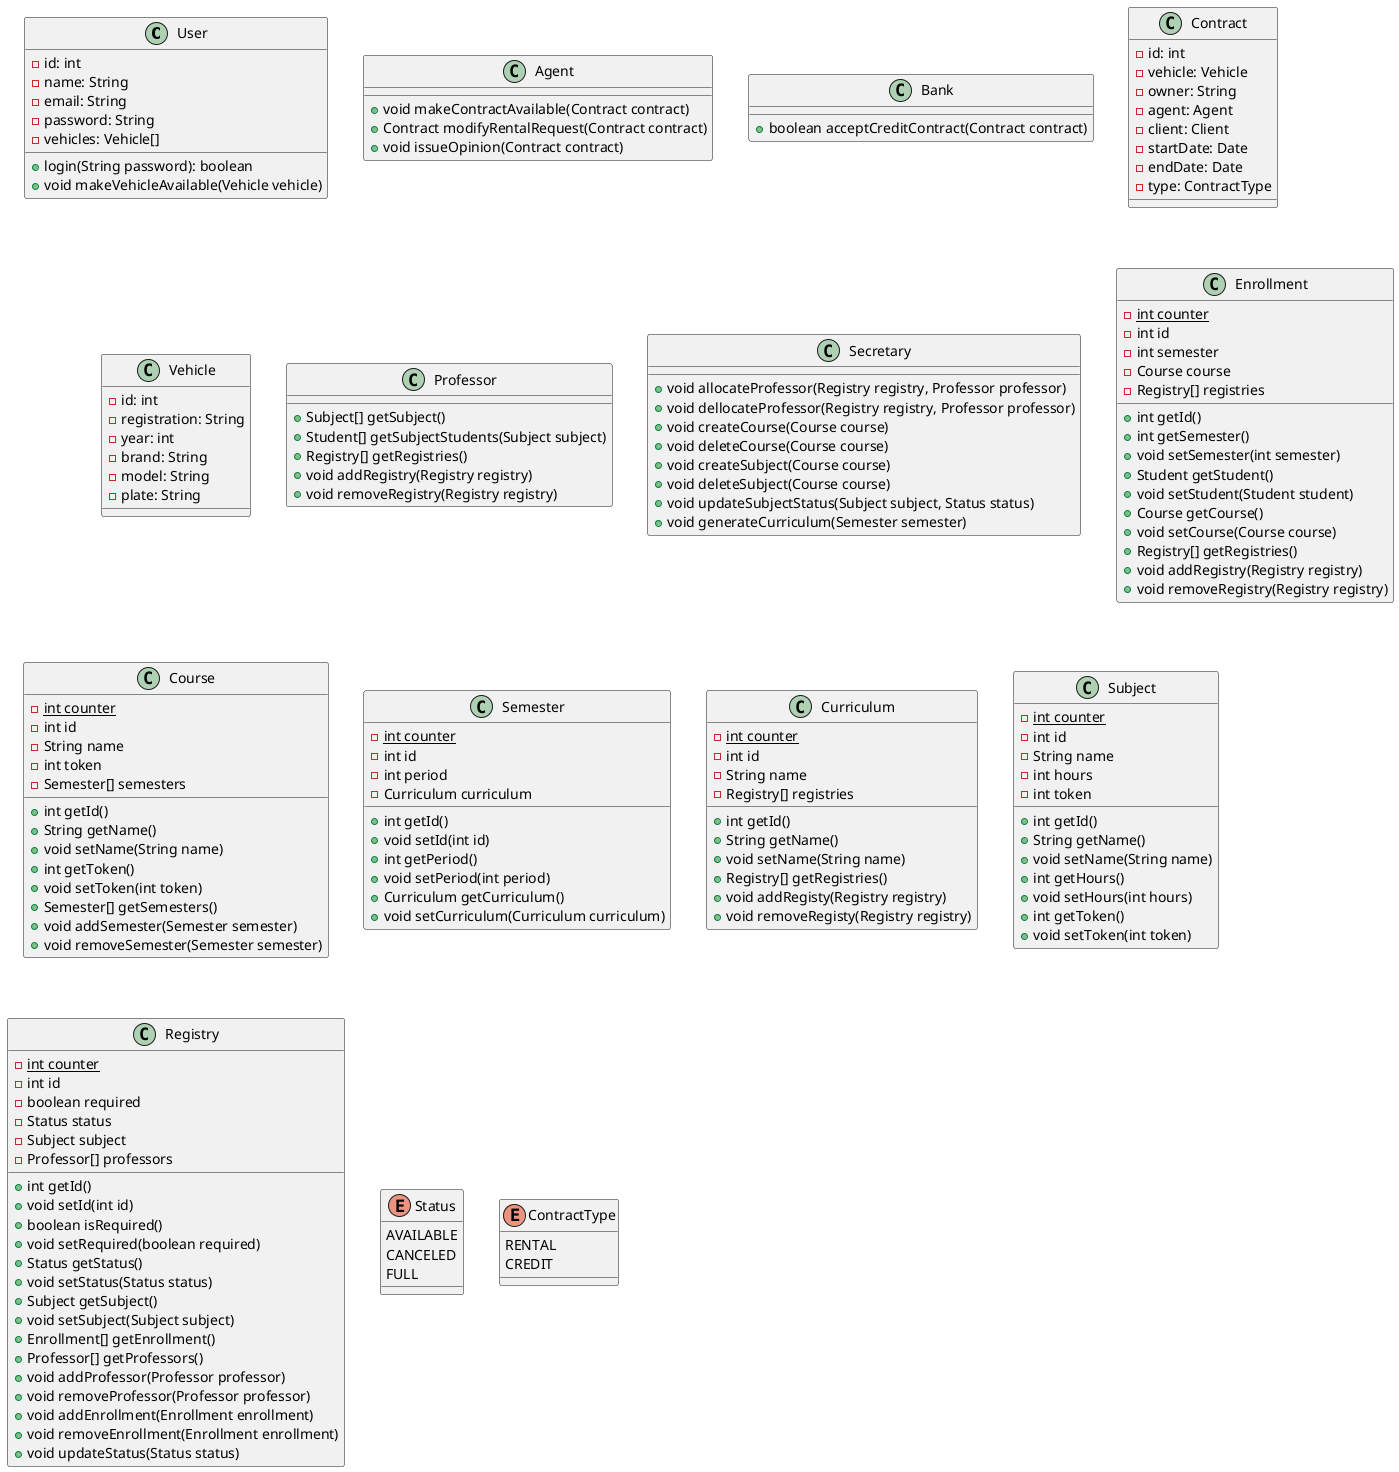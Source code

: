@startuml

class User {
    -id: int
    -name: String
    -email: String
    -password: String
    -vehicles: Vehicle[]
    +login(String password): boolean
    +void makeVehicleAvailable(Vehicle vehicle)
}


class Agent {
    +void makeContractAvailable(Contract contract)
    +Contract modifyRentalRequest(Contract contract)
    +void issueOpinion(Contract contract)

}

class Bank {
    +boolean acceptCreditContract(Contract contract)
}

class Contract {
    -id: int
    -vehicle: Vehicle
    -owner: String
    -agent: Agent
    -client: Client
    -startDate: Date
    -endDate: Date
    -type: ContractType
}

class Vehicle {
    -id: int
    -registration: String
    -year: int
    -brand: String
    -model: String
    -plate: String
}


class Professor {
    +Subject[] getSubject()
    +Student[] getSubjectStudents(Subject subject)
    +Registry[] getRegistries()
    +void addRegistry(Registry registry)
    +void removeRegistry(Registry registry)
}
class Secretary {
    +void allocateProfessor(Registry registry, Professor professor)
    +void dellocateProfessor(Registry registry, Professor professor)
    +void createCourse(Course course)
    +void deleteCourse(Course course)
    +void createSubject(Course course)
    +void deleteSubject(Course course)
    +void updateSubjectStatus(Subject subject, Status status)
    +void generateCurriculum(Semester semester)
}
class Enrollment {
    -{static} int counter
    -int id
    -int semester
    -Course course
    -Registry[] registries
    +int getId()
    +int getSemester()
    +void setSemester(int semester)
    +Student getStudent()
    +void setStudent(Student student)
    +Course getCourse()
    +void setCourse(Course course)
    +Registry[] getRegistries()
    +void addRegistry(Registry registry)
    +void removeRegistry(Registry registry)
}
class Course {
    -{static} int counter
    -int id
    -String name
    -int token
    -Semester[] semesters
    +int getId()
    +String getName()
    +void setName(String name)
    +int getToken()
    +void setToken(int token)
    +Semester[] getSemesters()
    +void addSemester(Semester semester)
    +void removeSemester(Semester semester)
}
class Semester {
    -{static} int counter
    -int id
    -int period
    -Curriculum curriculum
    +int getId()
    +void setId(int id)
    +int getPeriod()
    +void setPeriod(int period)
    +Curriculum getCurriculum()
    +void setCurriculum(Curriculum curriculum)
}
class Curriculum {
    -{static} int counter
    -int id
    -String name
    -Registry[] registries
    +int getId()
    +String getName()
    +void setName(String name)
    +Registry[] getRegistries()
    +void addRegisty(Registry registry)
    +void removeRegisty(Registry registry)
}
class Subject {
    -{static} int counter
    -int id
    -String name
    -int hours
    -int token
    +int getId()
    +String getName()
    +void setName(String name)
    +int getHours()
    +void setHours(int hours)
    +int getToken()
    +void setToken(int token)
}
class Registry {
    -{static} int counter
    -int id
    -boolean required
    -Status status
    -Subject subject
    -Professor[] professors
    +int getId()
    +void setId(int id)
    +boolean isRequired()
    +void setRequired(boolean required)
    +Status getStatus()
    +void setStatus(Status status)
    +Subject getSubject()
    +void setSubject(Subject subject)
    +Enrollment[] getEnrollment()
    +Professor[] getProfessors()
    +void addProfessor(Professor professor)
    +void removeProfessor(Professor professor)
    +void addEnrollment(Enrollment enrollment)
    +void removeEnrollment(Enrollment enrollment)
    +void updateStatus(Status status)
}

enum Status {
    AVAILABLE
    CANCELED
    FULL
}

enum ContractType {
    RENTAL
    CREDIT
}

@enduml